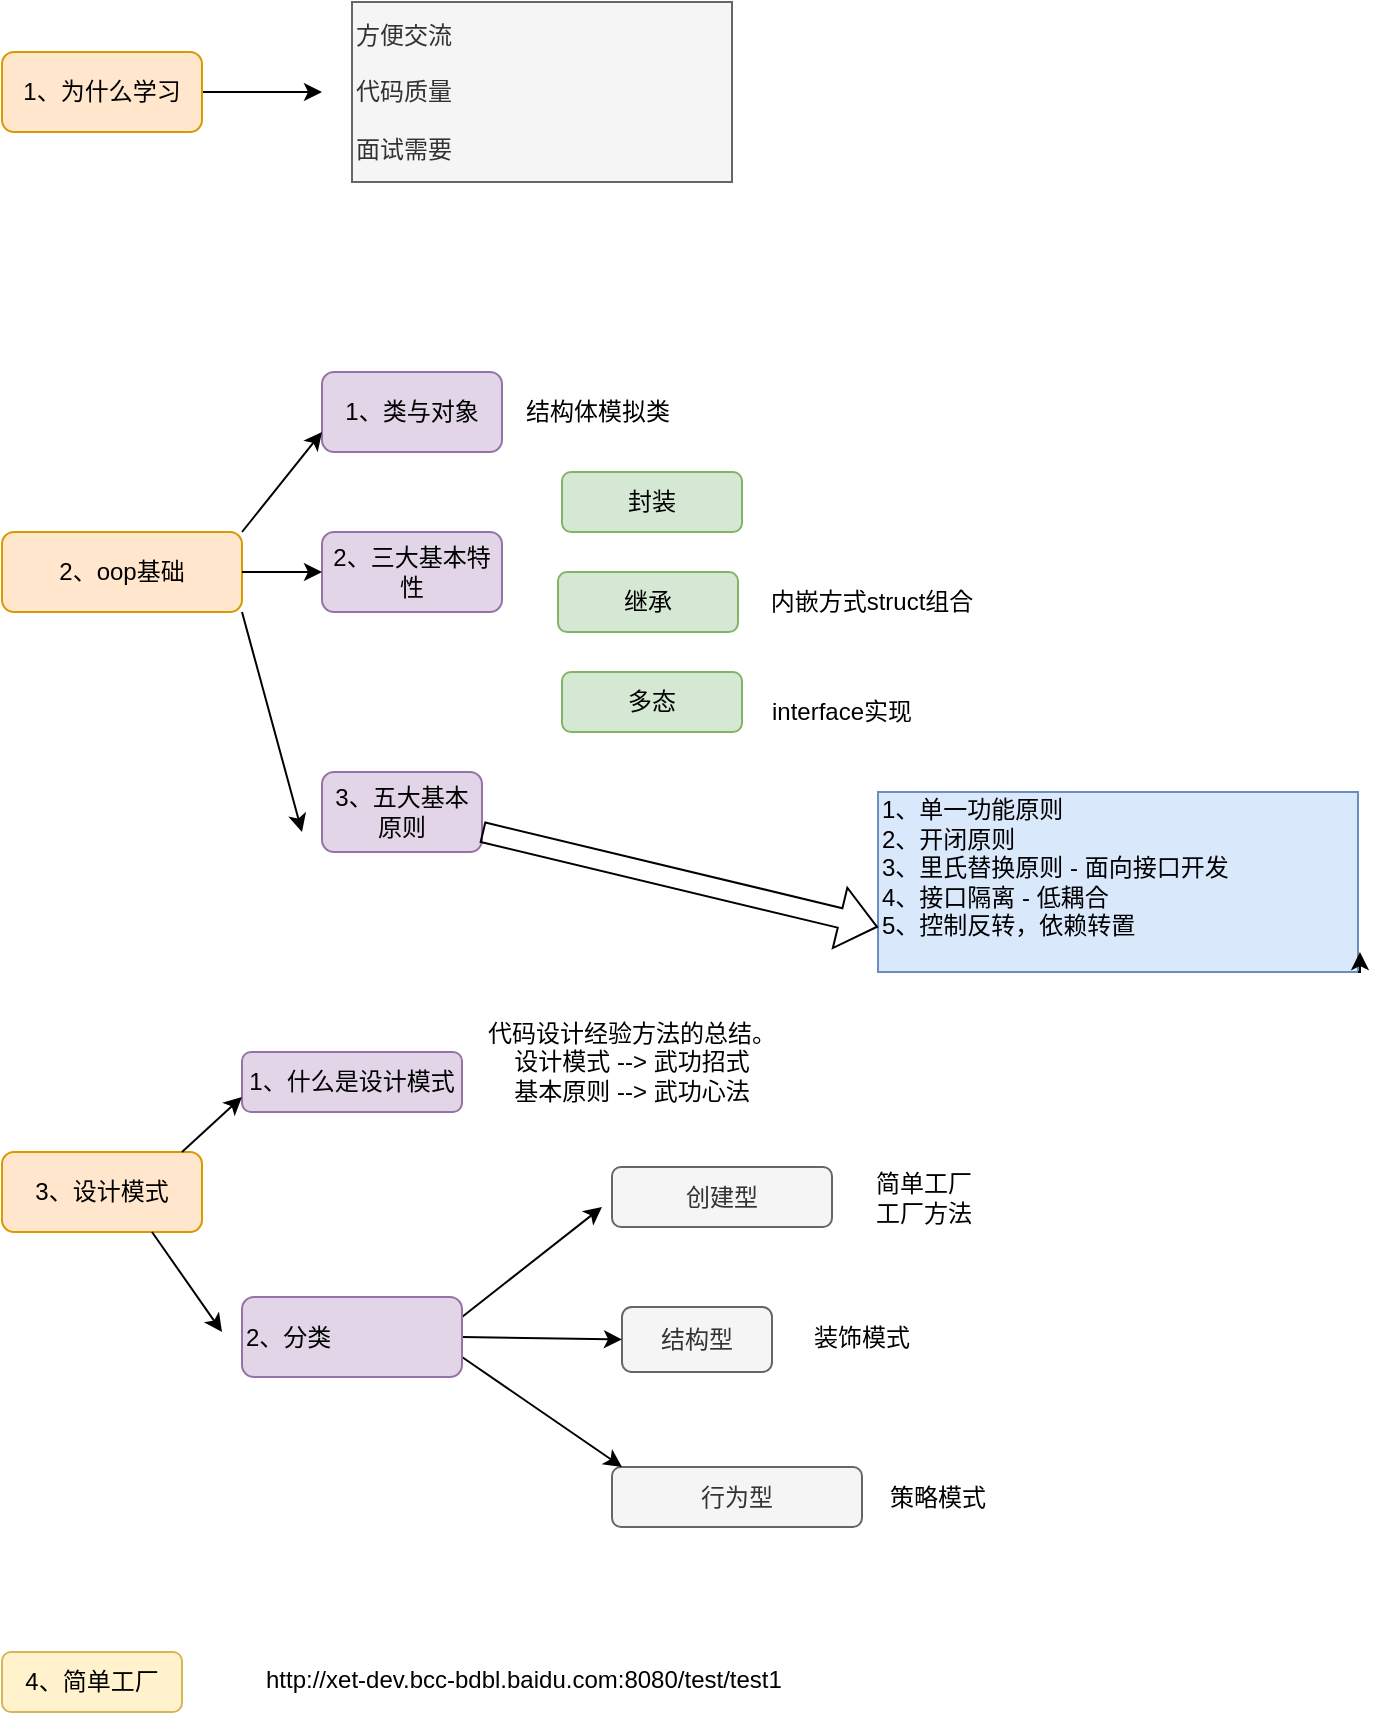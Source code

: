 <mxfile version="24.4.0" type="device">
  <diagram name="第 1 页" id="FRsrs5ZN7Fho72-ZWxJf">
    <mxGraphModel dx="1146" dy="549" grid="1" gridSize="10" guides="1" tooltips="1" connect="1" arrows="1" fold="1" page="1" pageScale="1" pageWidth="827" pageHeight="1169" math="0" shadow="0">
      <root>
        <mxCell id="0" />
        <mxCell id="1" parent="0" />
        <mxCell id="wxCwckiOOZENK9IQD2U9-4" style="edgeStyle=orthogonalEdgeStyle;rounded=0;orthogonalLoop=1;jettySize=auto;html=1;" parent="1" source="wxCwckiOOZENK9IQD2U9-1" edge="1">
          <mxGeometry relative="1" as="geometry">
            <mxPoint x="200" y="100" as="targetPoint" />
          </mxGeometry>
        </mxCell>
        <mxCell id="wxCwckiOOZENK9IQD2U9-1" value="1、为什么学习" style="rounded=1;whiteSpace=wrap;html=1;fillColor=#ffe6cc;strokeColor=#d79b00;" parent="1" vertex="1">
          <mxGeometry x="40" y="80" width="100" height="40" as="geometry" />
        </mxCell>
        <mxCell id="wxCwckiOOZENK9IQD2U9-3" value="方便交流&lt;div&gt;&lt;br&gt;&lt;div&gt;代码质量&lt;/div&gt;&lt;div style=&quot;&quot;&gt;&lt;br&gt;&lt;/div&gt;&lt;div&gt;面试需要&lt;/div&gt;&lt;/div&gt;" style="text;html=1;align=left;verticalAlign=middle;whiteSpace=wrap;rounded=0;strokeColor=#666666;fillColor=#f5f5f5;fontColor=#333333;" parent="1" vertex="1">
          <mxGeometry x="215" y="55" width="190" height="90" as="geometry" />
        </mxCell>
        <mxCell id="wxCwckiOOZENK9IQD2U9-5" value="2、oop基础" style="rounded=1;whiteSpace=wrap;html=1;fillColor=#ffe6cc;strokeColor=#d79b00;" parent="1" vertex="1">
          <mxGeometry x="40" y="320" width="120" height="40" as="geometry" />
        </mxCell>
        <mxCell id="wxCwckiOOZENK9IQD2U9-7" value="1、类与对象" style="rounded=1;whiteSpace=wrap;html=1;fillColor=#e1d5e7;strokeColor=#9673a6;" parent="1" vertex="1">
          <mxGeometry x="200" y="240" width="90" height="40" as="geometry" />
        </mxCell>
        <mxCell id="wxCwckiOOZENK9IQD2U9-8" value="2、三大基本特性" style="rounded=1;whiteSpace=wrap;html=1;fillColor=#e1d5e7;strokeColor=#9673a6;" parent="1" vertex="1">
          <mxGeometry x="200" y="320" width="90" height="40" as="geometry" />
        </mxCell>
        <mxCell id="wxCwckiOOZENK9IQD2U9-9" value="3、五大基本原则" style="rounded=1;whiteSpace=wrap;html=1;fillColor=#e1d5e7;strokeColor=#9673a6;" parent="1" vertex="1">
          <mxGeometry x="200" y="440" width="80" height="40" as="geometry" />
        </mxCell>
        <mxCell id="wxCwckiOOZENK9IQD2U9-14" value="封装" style="rounded=1;whiteSpace=wrap;html=1;fillColor=#d5e8d4;strokeColor=#82b366;" parent="1" vertex="1">
          <mxGeometry x="320" y="290" width="90" height="30" as="geometry" />
        </mxCell>
        <mxCell id="wxCwckiOOZENK9IQD2U9-15" value="结构体模拟类" style="text;html=1;align=center;verticalAlign=middle;whiteSpace=wrap;rounded=0;" parent="1" vertex="1">
          <mxGeometry x="298" y="245" width="80" height="30" as="geometry" />
        </mxCell>
        <mxCell id="wxCwckiOOZENK9IQD2U9-16" value="继承" style="rounded=1;whiteSpace=wrap;html=1;fillColor=#d5e8d4;strokeColor=#82b366;" parent="1" vertex="1">
          <mxGeometry x="318" y="340" width="90" height="30" as="geometry" />
        </mxCell>
        <mxCell id="wxCwckiOOZENK9IQD2U9-17" value="多态" style="rounded=1;whiteSpace=wrap;html=1;fillColor=#d5e8d4;strokeColor=#82b366;" parent="1" vertex="1">
          <mxGeometry x="320" y="390" width="90" height="30" as="geometry" />
        </mxCell>
        <mxCell id="wxCwckiOOZENK9IQD2U9-18" value="内嵌方式&lt;span style=&quot;background-color: initial;&quot;&gt;struct组合&lt;/span&gt;" style="text;html=1;align=center;verticalAlign=middle;whiteSpace=wrap;rounded=0;" parent="1" vertex="1">
          <mxGeometry x="385" y="335" width="180" height="40" as="geometry" />
        </mxCell>
        <mxCell id="wxCwckiOOZENK9IQD2U9-19" value="interface实现" style="text;html=1;align=center;verticalAlign=middle;whiteSpace=wrap;rounded=0;" parent="1" vertex="1">
          <mxGeometry x="380" y="390" width="160" height="40" as="geometry" />
        </mxCell>
        <mxCell id="wxCwckiOOZENK9IQD2U9-26" value="1、单一功能原则&lt;div&gt;2、开闭原则&lt;/div&gt;&lt;div&gt;3、里氏替换原则 - 面向接口开发&lt;/div&gt;&lt;div&gt;4、接口隔离 - 低耦合&lt;/div&gt;&lt;div&gt;5、控制反转，依赖转置&lt;/div&gt;&lt;div&gt;&lt;br&gt;&lt;/div&gt;" style="text;html=1;align=left;verticalAlign=middle;whiteSpace=wrap;rounded=0;labelBorderColor=none;strokeColor=#6c8ebf;fillColor=#dae8fc;" parent="1" vertex="1">
          <mxGeometry x="478" y="450" width="240" height="90" as="geometry" />
        </mxCell>
        <mxCell id="wxCwckiOOZENK9IQD2U9-27" style="edgeStyle=orthogonalEdgeStyle;rounded=0;orthogonalLoop=1;jettySize=auto;html=1;exitX=1;exitY=1;exitDx=0;exitDy=0;entryX=1.004;entryY=0.889;entryDx=0;entryDy=0;entryPerimeter=0;" parent="1" source="wxCwckiOOZENK9IQD2U9-26" target="wxCwckiOOZENK9IQD2U9-26" edge="1">
          <mxGeometry relative="1" as="geometry" />
        </mxCell>
        <mxCell id="wxCwckiOOZENK9IQD2U9-37" value="创建型" style="rounded=1;whiteSpace=wrap;html=1;fillColor=#f5f5f5;fontColor=#333333;strokeColor=#666666;" parent="1" vertex="1">
          <mxGeometry x="345" y="637.5" width="110" height="30" as="geometry" />
        </mxCell>
        <mxCell id="wxCwckiOOZENK9IQD2U9-38" value="结构型" style="rounded=1;whiteSpace=wrap;html=1;fillColor=#f5f5f5;fontColor=#333333;strokeColor=#666666;" parent="1" vertex="1">
          <mxGeometry x="350" y="707.5" width="75" height="32.5" as="geometry" />
        </mxCell>
        <mxCell id="wxCwckiOOZENK9IQD2U9-39" value="行为型" style="rounded=1;whiteSpace=wrap;html=1;fillColor=#f5f5f5;fontColor=#333333;strokeColor=#666666;" parent="1" vertex="1">
          <mxGeometry x="345" y="787.5" width="125" height="30" as="geometry" />
        </mxCell>
        <mxCell id="wxCwckiOOZENK9IQD2U9-40" value="简单工厂&lt;div&gt;工厂方法&lt;/div&gt;" style="text;html=1;align=left;verticalAlign=middle;whiteSpace=wrap;rounded=0;" parent="1" vertex="1">
          <mxGeometry x="475" y="630" width="100" height="45" as="geometry" />
        </mxCell>
        <mxCell id="wxCwckiOOZENK9IQD2U9-41" value="装饰模式" style="text;html=1;align=center;verticalAlign=middle;whiteSpace=wrap;rounded=0;" parent="1" vertex="1">
          <mxGeometry x="440" y="707.5" width="60" height="30" as="geometry" />
        </mxCell>
        <mxCell id="wxCwckiOOZENK9IQD2U9-42" value="策略模式" style="text;html=1;align=center;verticalAlign=middle;whiteSpace=wrap;rounded=0;" parent="1" vertex="1">
          <mxGeometry x="478" y="787.5" width="60" height="30" as="geometry" />
        </mxCell>
        <mxCell id="wxCwckiOOZENK9IQD2U9-43" value="" style="endArrow=classic;html=1;rounded=0;exitX=1;exitY=0.25;exitDx=0;exitDy=0;" parent="1" source="wxCwckiOOZENK9IQD2U9-58" edge="1">
          <mxGeometry width="50" height="50" relative="1" as="geometry">
            <mxPoint x="290" y="707.5" as="sourcePoint" />
            <mxPoint x="340" y="657.5" as="targetPoint" />
          </mxGeometry>
        </mxCell>
        <mxCell id="wxCwckiOOZENK9IQD2U9-44" value="" style="endArrow=classic;html=1;rounded=0;entryX=0;entryY=0.5;entryDx=0;entryDy=0;exitX=1;exitY=0.5;exitDx=0;exitDy=0;" parent="1" source="wxCwckiOOZENK9IQD2U9-58" target="wxCwckiOOZENK9IQD2U9-38" edge="1">
          <mxGeometry width="50" height="50" relative="1" as="geometry">
            <mxPoint x="297" y="727.5" as="sourcePoint" />
            <mxPoint x="342" y="722.5" as="targetPoint" />
          </mxGeometry>
        </mxCell>
        <mxCell id="wxCwckiOOZENK9IQD2U9-45" value="" style="endArrow=classic;html=1;rounded=0;exitX=1;exitY=0.75;exitDx=0;exitDy=0;" parent="1" source="wxCwckiOOZENK9IQD2U9-58" edge="1">
          <mxGeometry width="50" height="50" relative="1" as="geometry">
            <mxPoint x="290" y="747.5" as="sourcePoint" />
            <mxPoint x="350" y="787.5" as="targetPoint" />
          </mxGeometry>
        </mxCell>
        <mxCell id="wxCwckiOOZENK9IQD2U9-51" value="" style="endArrow=classic;html=1;rounded=0;entryX=0;entryY=0.75;entryDx=0;entryDy=0;" parent="1" target="wxCwckiOOZENK9IQD2U9-7" edge="1">
          <mxGeometry width="50" height="50" relative="1" as="geometry">
            <mxPoint x="160" y="320" as="sourcePoint" />
            <mxPoint x="210" y="270" as="targetPoint" />
          </mxGeometry>
        </mxCell>
        <mxCell id="wxCwckiOOZENK9IQD2U9-52" value="" style="endArrow=classic;html=1;rounded=0;" parent="1" edge="1">
          <mxGeometry width="50" height="50" relative="1" as="geometry">
            <mxPoint x="160" y="360" as="sourcePoint" />
            <mxPoint x="190" y="470" as="targetPoint" />
          </mxGeometry>
        </mxCell>
        <mxCell id="wxCwckiOOZENK9IQD2U9-54" value="" style="endArrow=classic;html=1;rounded=0;entryX=0;entryY=0.5;entryDx=0;entryDy=0;" parent="1" target="wxCwckiOOZENK9IQD2U9-8" edge="1">
          <mxGeometry width="50" height="50" relative="1" as="geometry">
            <mxPoint x="160" y="340" as="sourcePoint" />
            <mxPoint x="210" y="290" as="targetPoint" />
          </mxGeometry>
        </mxCell>
        <mxCell id="wxCwckiOOZENK9IQD2U9-55" value="" style="shape=flexArrow;endArrow=classic;html=1;rounded=0;entryX=0;entryY=0.75;entryDx=0;entryDy=0;exitX=1;exitY=0.75;exitDx=0;exitDy=0;" parent="1" source="wxCwckiOOZENK9IQD2U9-9" target="wxCwckiOOZENK9IQD2U9-26" edge="1">
          <mxGeometry width="50" height="50" relative="1" as="geometry">
            <mxPoint x="290" y="480" as="sourcePoint" />
            <mxPoint x="380" y="510" as="targetPoint" />
          </mxGeometry>
        </mxCell>
        <mxCell id="wxCwckiOOZENK9IQD2U9-56" value="3、设计模式" style="rounded=1;whiteSpace=wrap;html=1;fillColor=#ffe6cc;strokeColor=#d79b00;" parent="1" vertex="1">
          <mxGeometry x="40" y="630" width="100" height="40" as="geometry" />
        </mxCell>
        <mxCell id="wxCwckiOOZENK9IQD2U9-57" value="1、什么是设计模式" style="rounded=1;whiteSpace=wrap;html=1;fillColor=#e1d5e7;strokeColor=#9673a6;" parent="1" vertex="1">
          <mxGeometry x="160" y="580" width="110" height="30" as="geometry" />
        </mxCell>
        <mxCell id="wxCwckiOOZENK9IQD2U9-58" value="2、分类" style="rounded=1;whiteSpace=wrap;html=1;align=left;fillColor=#e1d5e7;strokeColor=#9673a6;" parent="1" vertex="1">
          <mxGeometry x="160" y="702.5" width="110" height="40" as="geometry" />
        </mxCell>
        <mxCell id="wxCwckiOOZENK9IQD2U9-60" value="代码设计经验方法的总结。&lt;div&gt;设计模式 --&amp;gt; 武功招式&lt;br&gt;&lt;/div&gt;&lt;div&gt;基本原则 --&amp;gt; 武功心法&lt;/div&gt;" style="text;html=1;align=center;verticalAlign=middle;whiteSpace=wrap;rounded=0;" parent="1" vertex="1">
          <mxGeometry x="270" y="567" width="170" height="35" as="geometry" />
        </mxCell>
        <mxCell id="wxCwckiOOZENK9IQD2U9-61" value="" style="endArrow=classic;html=1;rounded=0;entryX=0;entryY=0.75;entryDx=0;entryDy=0;" parent="1" target="wxCwckiOOZENK9IQD2U9-57" edge="1">
          <mxGeometry width="50" height="50" relative="1" as="geometry">
            <mxPoint x="130" y="630" as="sourcePoint" />
            <mxPoint x="180" y="580" as="targetPoint" />
          </mxGeometry>
        </mxCell>
        <mxCell id="wxCwckiOOZENK9IQD2U9-62" value="" style="endArrow=classic;html=1;rounded=0;exitX=0.75;exitY=1;exitDx=0;exitDy=0;" parent="1" source="wxCwckiOOZENK9IQD2U9-56" edge="1">
          <mxGeometry width="50" height="50" relative="1" as="geometry">
            <mxPoint x="110" y="680" as="sourcePoint" />
            <mxPoint x="150" y="720" as="targetPoint" />
          </mxGeometry>
        </mxCell>
        <mxCell id="wxCwckiOOZENK9IQD2U9-63" value="4、简单工厂" style="rounded=1;whiteSpace=wrap;html=1;fillColor=#fff2cc;strokeColor=#d6b656;" parent="1" vertex="1">
          <mxGeometry x="40" y="880" width="90" height="30" as="geometry" />
        </mxCell>
        <UserObject label="http://xet-dev.bcc-bdbl.baidu.com:8080/test/test1" link="http://xet-dev.bcc-bdbl.baidu.com:8080/test/test1" id="u-IYc57PDhF8peIUfEEV-1">
          <mxCell style="text;whiteSpace=wrap;" vertex="1" parent="1">
            <mxGeometry x="170" y="880" width="290" height="40" as="geometry" />
          </mxCell>
        </UserObject>
      </root>
    </mxGraphModel>
  </diagram>
</mxfile>

